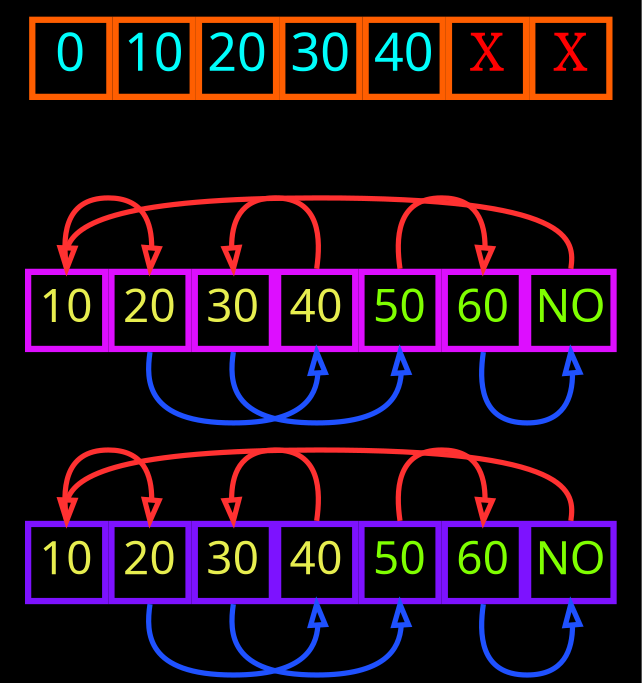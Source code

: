 digraph structs {
    bgcolor="0"
    nodesep=0;
    node [shape=plaintext;]
    data [label=<
        <TABLE BORDER="0" CELLBORDER="3" CELLSPACING="0" COLOR="#FF5E00">
            <TR HEIGHT="30">
<TD PORT="i1" WIDTH="40" HEIGHT="40"><FONT COLOR="#00fefc" FACE="Impact" POINT-SIZE="25">0</FONT></TD>
<TD PORT="i2" WIDTH="40"><FONT COLOR="#00fefc" FACE="Impact" POINT-SIZE="25">10</FONT></TD>
<TD PORT="i3" WIDTH="40"><FONT COLOR="#00fefc" FACE="Impact" POINT-SIZE="25">20</FONT></TD>
<TD PORT="i4" WIDTH="40"><FONT COLOR="#00fefc" FACE="Impact" POINT-SIZE="25">30</FONT></TD>
<TD PORT="i5" WIDTH="40"><FONT COLOR="#00fefc" FACE="Impact" POINT-SIZE="25">40</FONT></TD>
<TD PORT="i6" WIDTH="40"><FONT COLOR="red" FACE="" POINT-SIZE="25">X</FONT></TD>
<TD PORT="i7" WIDTH="40"><FONT COLOR="red" FACE="" POINT-SIZE="25">X</FONT></TD>
            </TR>
        </TABLE>
    >];
    prev [label=<
        <TABLE BORDER="0" CELLBORDER="3" CELLSPACING="0" COLOR="#7d12ff">
            <TR HEIGHT="30">
<TD PORT="i1" WIDTH="40" HEIGHT="40"><FONT COLOR="#E7EE4F" FACE="Impact" POINT-SIZE="22">10</FONT></TD>
<TD PORT="i2" WIDTH="40"><FONT COLOR="#E7EE4F" FACE="Impact" POINT-SIZE="22">20</FONT></TD>
<TD PORT="i3" WIDTH="40"><FONT COLOR="#E7EE4F" FACE="Impact" POINT-SIZE="22">30</FONT></TD>
<TD PORT="i4" WIDTH="40"><FONT COLOR="#E7EE4F" FACE="Impact" POINT-SIZE="22">40</FONT></TD>
<TD PORT="i5" WIDTH="40"><FONT COLOR="#7FFF00" FACE="Impact" POINT-SIZE="22">50</FONT></TD>
<TD PORT="i6" WIDTH="40"><FONT COLOR="#7FFF00" FACE="Impact" POINT-SIZE="22">60</FONT></TD>
<TD PORT="i7" WIDTH="40"><FONT COLOR="#7FFF00" FACE="Impact" POINT-SIZE="22">NO</FONT></TD>
            </TR>
        </TABLE>
    >];
    next [label=<
        <TABLE BORDER="0" CELLBORDER="3" CELLSPACING="0" COLOR="#DD0EFF">
            <TR HEIGHT="30">
<TD PORT="i1" WIDTH="40" HEIGHT="40"><FONT COLOR="#E7EE4F" FACE="Impact" POINT-SIZE="22">10</FONT></TD>
<TD PORT="i2" WIDTH="40"><FONT COLOR="#E7EE4F" FACE="Impact" POINT-SIZE="22">20</FONT></TD>
<TD PORT="i3" WIDTH="40"><FONT COLOR="#E7EE4F" FACE="Impact" POINT-SIZE="22">30</FONT></TD>
<TD PORT="i4" WIDTH="40"><FONT COLOR="#E7EE4F" FACE="Impact" POINT-SIZE="22">40</FONT></TD>
<TD PORT="i5" WIDTH="40"><FONT COLOR="#7FFF00" FACE="Impact" POINT-SIZE="22">50</FONT></TD>
<TD PORT="i6" WIDTH="40"><FONT COLOR="#7FFF00" FACE="Impact" POINT-SIZE="22">60</FONT></TD>
<TD PORT="i7" WIDTH="40"><FONT COLOR="#7FFF00" FACE="Impact" POINT-SIZE="22">NO</FONT></TD>
            </TR>
        </TABLE>
    >];
    data->next->prev[minlen=2; style="invis"];
    edge[color="#1F51FF";arrowhead="empty";constraint=false;penwidth=2.5];
    prev:i1:n->prev:i2:n[color="#FF3131"];
    prev:i2:s->prev:i4:s;
    prev:i4:n->prev:i3:n[color="#FF3131"];
    prev:i3:s->prev:i5:s;
    prev:i5:n->prev:i6:n[color="#FF3131"];
    prev:i6:s->prev:i7:s;
    prev:i7:n->prev:i1:n[color="#FF3131"];

    next:i1:n->next:i2:n[color="#FF3131"];
    next:i2:s->next:i4:s;
    next:i4:n->next:i3:n[color="#FF3131"];
    next:i3:s->next:i5:s;
    next:i5:n->next:i6:n[color="#FF3131"];
    next:i6:s->next:i7:s;
    next:i7:n->next:i1:n[color="#FF3131"];
}
